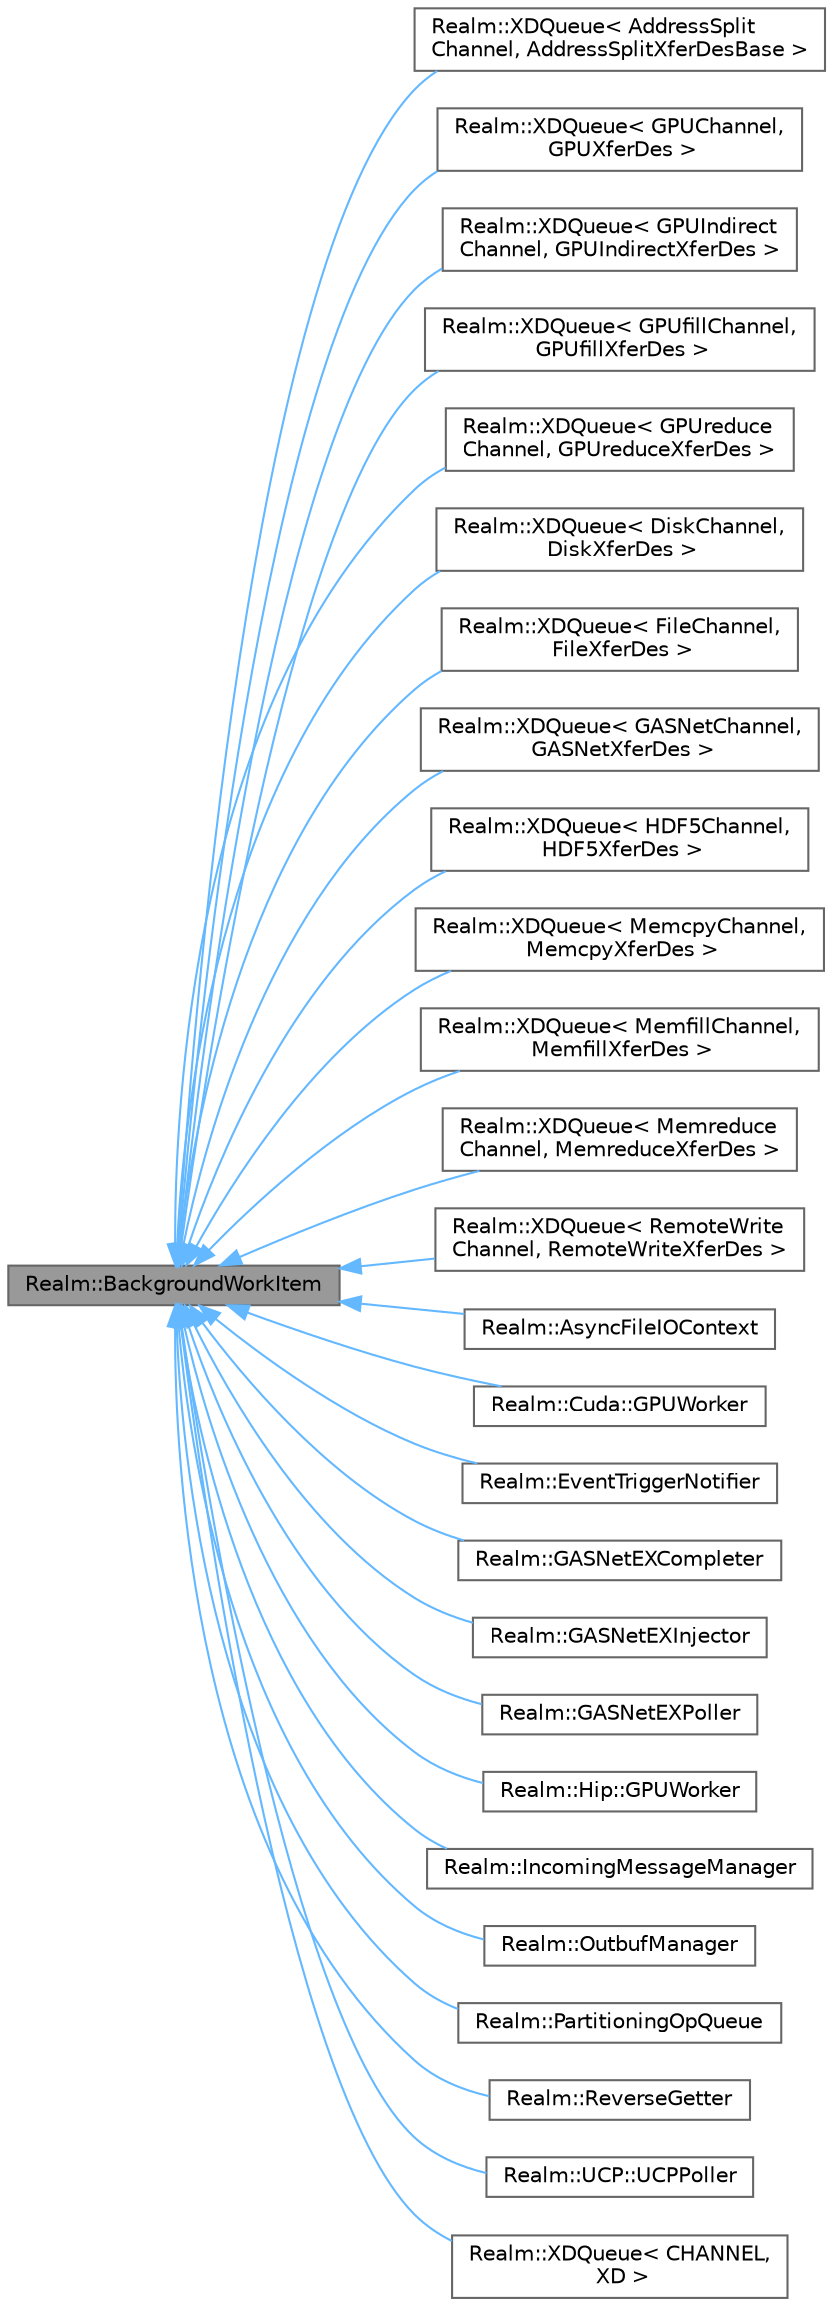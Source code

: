 digraph "Realm::BackgroundWorkItem"
{
 // LATEX_PDF_SIZE
  bgcolor="transparent";
  edge [fontname=Helvetica,fontsize=10,labelfontname=Helvetica,labelfontsize=10];
  node [fontname=Helvetica,fontsize=10,shape=box,height=0.2,width=0.4];
  rankdir="LR";
  Node1 [id="Node000001",label="Realm::BackgroundWorkItem",height=0.2,width=0.4,color="gray40", fillcolor="grey60", style="filled", fontcolor="black",tooltip=" "];
  Node1 -> Node2 [id="edge1_Node000001_Node000002",dir="back",color="steelblue1",style="solid",tooltip=" "];
  Node2 [id="Node000002",label="Realm::XDQueue\< AddressSplit\lChannel, AddressSplitXferDesBase \>",height=0.2,width=0.4,color="gray40", fillcolor="white", style="filled",URL="$classRealm_1_1XDQueue.html",tooltip=" "];
  Node1 -> Node3 [id="edge2_Node000001_Node000003",dir="back",color="steelblue1",style="solid",tooltip=" "];
  Node3 [id="Node000003",label="Realm::XDQueue\< GPUChannel,\l GPUXferDes \>",height=0.2,width=0.4,color="gray40", fillcolor="white", style="filled",URL="$classRealm_1_1XDQueue.html",tooltip=" "];
  Node1 -> Node4 [id="edge3_Node000001_Node000004",dir="back",color="steelblue1",style="solid",tooltip=" "];
  Node4 [id="Node000004",label="Realm::XDQueue\< GPUIndirect\lChannel, GPUIndirectXferDes \>",height=0.2,width=0.4,color="gray40", fillcolor="white", style="filled",URL="$classRealm_1_1XDQueue.html",tooltip=" "];
  Node1 -> Node5 [id="edge4_Node000001_Node000005",dir="back",color="steelblue1",style="solid",tooltip=" "];
  Node5 [id="Node000005",label="Realm::XDQueue\< GPUfillChannel,\l GPUfillXferDes \>",height=0.2,width=0.4,color="gray40", fillcolor="white", style="filled",URL="$classRealm_1_1XDQueue.html",tooltip=" "];
  Node1 -> Node6 [id="edge5_Node000001_Node000006",dir="back",color="steelblue1",style="solid",tooltip=" "];
  Node6 [id="Node000006",label="Realm::XDQueue\< GPUreduce\lChannel, GPUreduceXferDes \>",height=0.2,width=0.4,color="gray40", fillcolor="white", style="filled",URL="$classRealm_1_1XDQueue.html",tooltip=" "];
  Node1 -> Node7 [id="edge6_Node000001_Node000007",dir="back",color="steelblue1",style="solid",tooltip=" "];
  Node7 [id="Node000007",label="Realm::XDQueue\< DiskChannel,\l DiskXferDes \>",height=0.2,width=0.4,color="gray40", fillcolor="white", style="filled",URL="$classRealm_1_1XDQueue.html",tooltip=" "];
  Node1 -> Node8 [id="edge7_Node000001_Node000008",dir="back",color="steelblue1",style="solid",tooltip=" "];
  Node8 [id="Node000008",label="Realm::XDQueue\< FileChannel,\l FileXferDes \>",height=0.2,width=0.4,color="gray40", fillcolor="white", style="filled",URL="$classRealm_1_1XDQueue.html",tooltip=" "];
  Node1 -> Node9 [id="edge8_Node000001_Node000009",dir="back",color="steelblue1",style="solid",tooltip=" "];
  Node9 [id="Node000009",label="Realm::XDQueue\< GASNetChannel,\l GASNetXferDes \>",height=0.2,width=0.4,color="gray40", fillcolor="white", style="filled",URL="$classRealm_1_1XDQueue.html",tooltip=" "];
  Node1 -> Node10 [id="edge9_Node000001_Node000010",dir="back",color="steelblue1",style="solid",tooltip=" "];
  Node10 [id="Node000010",label="Realm::XDQueue\< HDF5Channel,\l HDF5XferDes \>",height=0.2,width=0.4,color="gray40", fillcolor="white", style="filled",URL="$classRealm_1_1XDQueue.html",tooltip=" "];
  Node1 -> Node11 [id="edge10_Node000001_Node000011",dir="back",color="steelblue1",style="solid",tooltip=" "];
  Node11 [id="Node000011",label="Realm::XDQueue\< MemcpyChannel,\l MemcpyXferDes \>",height=0.2,width=0.4,color="gray40", fillcolor="white", style="filled",URL="$classRealm_1_1XDQueue.html",tooltip=" "];
  Node1 -> Node12 [id="edge11_Node000001_Node000012",dir="back",color="steelblue1",style="solid",tooltip=" "];
  Node12 [id="Node000012",label="Realm::XDQueue\< MemfillChannel,\l MemfillXferDes \>",height=0.2,width=0.4,color="gray40", fillcolor="white", style="filled",URL="$classRealm_1_1XDQueue.html",tooltip=" "];
  Node1 -> Node13 [id="edge12_Node000001_Node000013",dir="back",color="steelblue1",style="solid",tooltip=" "];
  Node13 [id="Node000013",label="Realm::XDQueue\< Memreduce\lChannel, MemreduceXferDes \>",height=0.2,width=0.4,color="gray40", fillcolor="white", style="filled",URL="$classRealm_1_1XDQueue.html",tooltip=" "];
  Node1 -> Node14 [id="edge13_Node000001_Node000014",dir="back",color="steelblue1",style="solid",tooltip=" "];
  Node14 [id="Node000014",label="Realm::XDQueue\< RemoteWrite\lChannel, RemoteWriteXferDes \>",height=0.2,width=0.4,color="gray40", fillcolor="white", style="filled",URL="$classRealm_1_1XDQueue.html",tooltip=" "];
  Node1 -> Node15 [id="edge14_Node000001_Node000015",dir="back",color="steelblue1",style="solid",tooltip=" "];
  Node15 [id="Node000015",label="Realm::AsyncFileIOContext",height=0.2,width=0.4,color="gray40", fillcolor="white", style="filled",URL="$classRealm_1_1AsyncFileIOContext.html",tooltip=" "];
  Node1 -> Node16 [id="edge15_Node000001_Node000016",dir="back",color="steelblue1",style="solid",tooltip=" "];
  Node16 [id="Node000016",label="Realm::Cuda::GPUWorker",height=0.2,width=0.4,color="gray40", fillcolor="white", style="filled",URL="$classRealm_1_1Cuda_1_1GPUWorker.html",tooltip=" "];
  Node1 -> Node17 [id="edge16_Node000001_Node000017",dir="back",color="steelblue1",style="solid",tooltip=" "];
  Node17 [id="Node000017",label="Realm::EventTriggerNotifier",height=0.2,width=0.4,color="gray40", fillcolor="white", style="filled",URL="$classRealm_1_1EventTriggerNotifier.html",tooltip=" "];
  Node1 -> Node18 [id="edge17_Node000001_Node000018",dir="back",color="steelblue1",style="solid",tooltip=" "];
  Node18 [id="Node000018",label="Realm::GASNetEXCompleter",height=0.2,width=0.4,color="gray40", fillcolor="white", style="filled",URL="$classRealm_1_1GASNetEXCompleter.html",tooltip=" "];
  Node1 -> Node19 [id="edge18_Node000001_Node000019",dir="back",color="steelblue1",style="solid",tooltip=" "];
  Node19 [id="Node000019",label="Realm::GASNetEXInjector",height=0.2,width=0.4,color="gray40", fillcolor="white", style="filled",URL="$classRealm_1_1GASNetEXInjector.html",tooltip=" "];
  Node1 -> Node20 [id="edge19_Node000001_Node000020",dir="back",color="steelblue1",style="solid",tooltip=" "];
  Node20 [id="Node000020",label="Realm::GASNetEXPoller",height=0.2,width=0.4,color="gray40", fillcolor="white", style="filled",URL="$classRealm_1_1GASNetEXPoller.html",tooltip=" "];
  Node1 -> Node21 [id="edge20_Node000001_Node000021",dir="back",color="steelblue1",style="solid",tooltip=" "];
  Node21 [id="Node000021",label="Realm::Hip::GPUWorker",height=0.2,width=0.4,color="gray40", fillcolor="white", style="filled",URL="$classRealm_1_1Hip_1_1GPUWorker.html",tooltip=" "];
  Node1 -> Node22 [id="edge21_Node000001_Node000022",dir="back",color="steelblue1",style="solid",tooltip=" "];
  Node22 [id="Node000022",label="Realm::IncomingMessageManager",height=0.2,width=0.4,color="gray40", fillcolor="white", style="filled",URL="$classRealm_1_1IncomingMessageManager.html",tooltip=" "];
  Node1 -> Node23 [id="edge22_Node000001_Node000023",dir="back",color="steelblue1",style="solid",tooltip=" "];
  Node23 [id="Node000023",label="Realm::OutbufManager",height=0.2,width=0.4,color="gray40", fillcolor="white", style="filled",URL="$classRealm_1_1OutbufManager.html",tooltip=" "];
  Node1 -> Node24 [id="edge23_Node000001_Node000024",dir="back",color="steelblue1",style="solid",tooltip=" "];
  Node24 [id="Node000024",label="Realm::PartitioningOpQueue",height=0.2,width=0.4,color="gray40", fillcolor="white", style="filled",URL="$classRealm_1_1PartitioningOpQueue.html",tooltip=" "];
  Node1 -> Node25 [id="edge24_Node000001_Node000025",dir="back",color="steelblue1",style="solid",tooltip=" "];
  Node25 [id="Node000025",label="Realm::ReverseGetter",height=0.2,width=0.4,color="gray40", fillcolor="white", style="filled",URL="$classRealm_1_1ReverseGetter.html",tooltip=" "];
  Node1 -> Node26 [id="edge25_Node000001_Node000026",dir="back",color="steelblue1",style="solid",tooltip=" "];
  Node26 [id="Node000026",label="Realm::UCP::UCPPoller",height=0.2,width=0.4,color="gray40", fillcolor="white", style="filled",URL="$classRealm_1_1UCP_1_1UCPPoller.html",tooltip=" "];
  Node1 -> Node27 [id="edge26_Node000001_Node000027",dir="back",color="steelblue1",style="solid",tooltip=" "];
  Node27 [id="Node000027",label="Realm::XDQueue\< CHANNEL,\l XD \>",height=0.2,width=0.4,color="gray40", fillcolor="white", style="filled",URL="$classRealm_1_1XDQueue.html",tooltip=" "];
}
